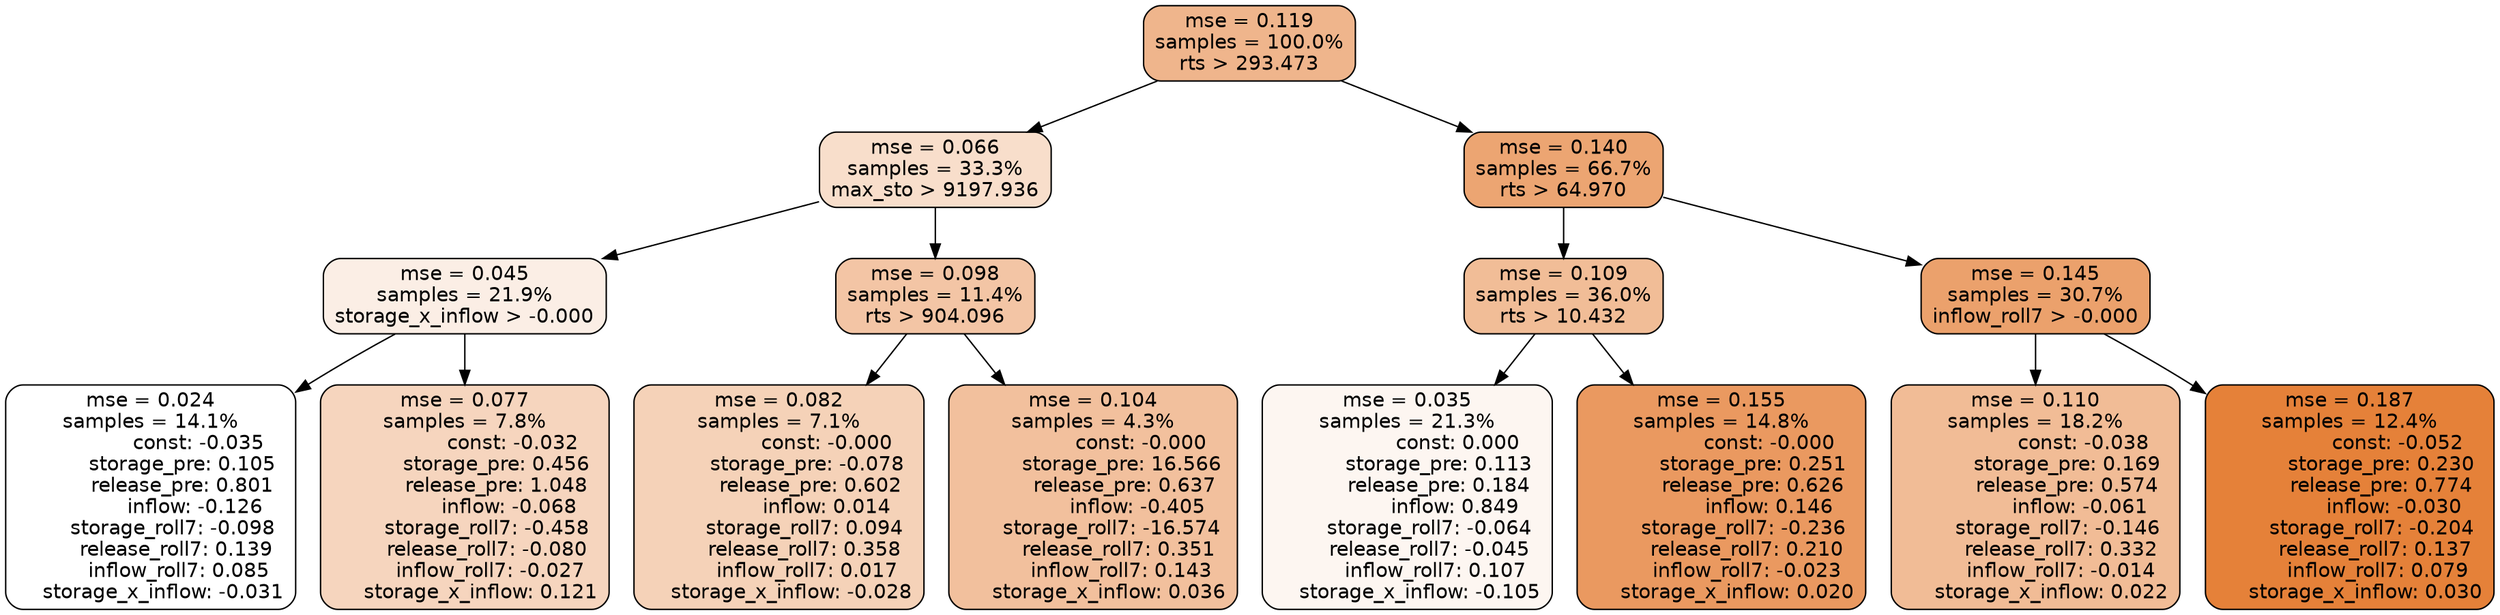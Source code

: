 digraph tree {
node [shape=rectangle, style="filled, rounded", color="black", fontname=helvetica] ;
edge [fontname=helvetica] ;
	"0" [label="mse = 0.119
samples = 100.0%
rts > 293.473", fillcolor="#efb58c"]
	"8" [label="mse = 0.066
samples = 33.3%
max_sto > 9197.936", fillcolor="#f8decb"]
	"1" [label="mse = 0.140
samples = 66.7%
rts > 64.970", fillcolor="#eca572"]
	"9" [label="mse = 0.045
samples = 21.9%
storage_x_inflow > -0.000", fillcolor="#fbeee5"]
	"12" [label="mse = 0.098
samples = 11.4%
rts > 904.096", fillcolor="#f3c5a5"]
	"2" [label="mse = 0.109
samples = 36.0%
rts > 10.432", fillcolor="#f1bd97"]
	"5" [label="mse = 0.145
samples = 30.7%
inflow_roll7 > -0.000", fillcolor="#eba16c"]
	"10" [label="mse = 0.024
samples = 14.1%
               const: -0.035
          storage_pre: 0.105
          release_pre: 0.801
              inflow: -0.126
       storage_roll7: -0.098
        release_roll7: 0.139
         inflow_roll7: 0.085
    storage_x_inflow: -0.031", fillcolor="#ffffff"]
	"11" [label="mse = 0.077
samples = 7.8%
               const: -0.032
          storage_pre: 0.456
          release_pre: 1.048
              inflow: -0.068
       storage_roll7: -0.458
       release_roll7: -0.080
        inflow_roll7: -0.027
     storage_x_inflow: 0.121", fillcolor="#f6d5be"]
	"13" [label="mse = 0.082
samples = 7.1%
               const: -0.000
         storage_pre: -0.078
          release_pre: 0.602
               inflow: 0.014
        storage_roll7: 0.094
        release_roll7: 0.358
         inflow_roll7: 0.017
    storage_x_inflow: -0.028", fillcolor="#f5d2b8"]
	"14" [label="mse = 0.104
samples = 4.3%
               const: -0.000
         storage_pre: 16.566
          release_pre: 0.637
              inflow: -0.405
      storage_roll7: -16.574
        release_roll7: 0.351
         inflow_roll7: 0.143
     storage_x_inflow: 0.036", fillcolor="#f2c09d"]
	"3" [label="mse = 0.035
samples = 21.3%
                const: 0.000
          storage_pre: 0.113
          release_pre: 0.184
               inflow: 0.849
       storage_roll7: -0.064
       release_roll7: -0.045
         inflow_roll7: 0.107
    storage_x_inflow: -0.105", fillcolor="#fdf6f1"]
	"4" [label="mse = 0.155
samples = 14.8%
               const: -0.000
          storage_pre: 0.251
          release_pre: 0.626
               inflow: 0.146
       storage_roll7: -0.236
        release_roll7: 0.210
        inflow_roll7: -0.023
     storage_x_inflow: 0.020", fillcolor="#ea9960"]
	"6" [label="mse = 0.110
samples = 18.2%
               const: -0.038
          storage_pre: 0.169
          release_pre: 0.574
              inflow: -0.061
       storage_roll7: -0.146
        release_roll7: 0.332
        inflow_roll7: -0.014
     storage_x_inflow: 0.022", fillcolor="#f1bc96"]
	"7" [label="mse = 0.187
samples = 12.4%
               const: -0.052
          storage_pre: 0.230
          release_pre: 0.774
              inflow: -0.030
       storage_roll7: -0.204
        release_roll7: 0.137
         inflow_roll7: 0.079
     storage_x_inflow: 0.030", fillcolor="#e58139"]

	"0" -> "1"
	"0" -> "8"
	"8" -> "9"
	"8" -> "12"
	"1" -> "2"
	"1" -> "5"
	"9" -> "10"
	"9" -> "11"
	"12" -> "13"
	"12" -> "14"
	"2" -> "3"
	"2" -> "4"
	"5" -> "6"
	"5" -> "7"
}